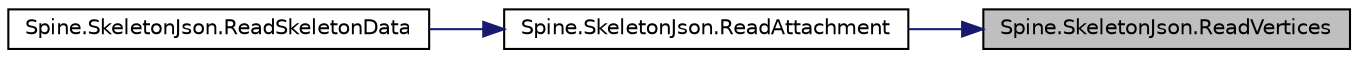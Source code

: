 digraph "Spine.SkeletonJson.ReadVertices"
{
 // LATEX_PDF_SIZE
  edge [fontname="Helvetica",fontsize="10",labelfontname="Helvetica",labelfontsize="10"];
  node [fontname="Helvetica",fontsize="10",shape=record];
  rankdir="RL";
  Node1 [label="Spine.SkeletonJson.ReadVertices",height=0.2,width=0.4,color="black", fillcolor="grey75", style="filled", fontcolor="black",tooltip=" "];
  Node1 -> Node2 [dir="back",color="midnightblue",fontsize="10",style="solid"];
  Node2 [label="Spine.SkeletonJson.ReadAttachment",height=0.2,width=0.4,color="black", fillcolor="white", style="filled",URL="$class_spine_1_1_skeleton_json.html#a126916681c1f8e7b2cea7b4f85eb3f9a",tooltip=" "];
  Node2 -> Node3 [dir="back",color="midnightblue",fontsize="10",style="solid"];
  Node3 [label="Spine.SkeletonJson.ReadSkeletonData",height=0.2,width=0.4,color="black", fillcolor="white", style="filled",URL="$class_spine_1_1_skeleton_json.html#ae7e26ebf33823ab41245076dee691647",tooltip=" "];
}
